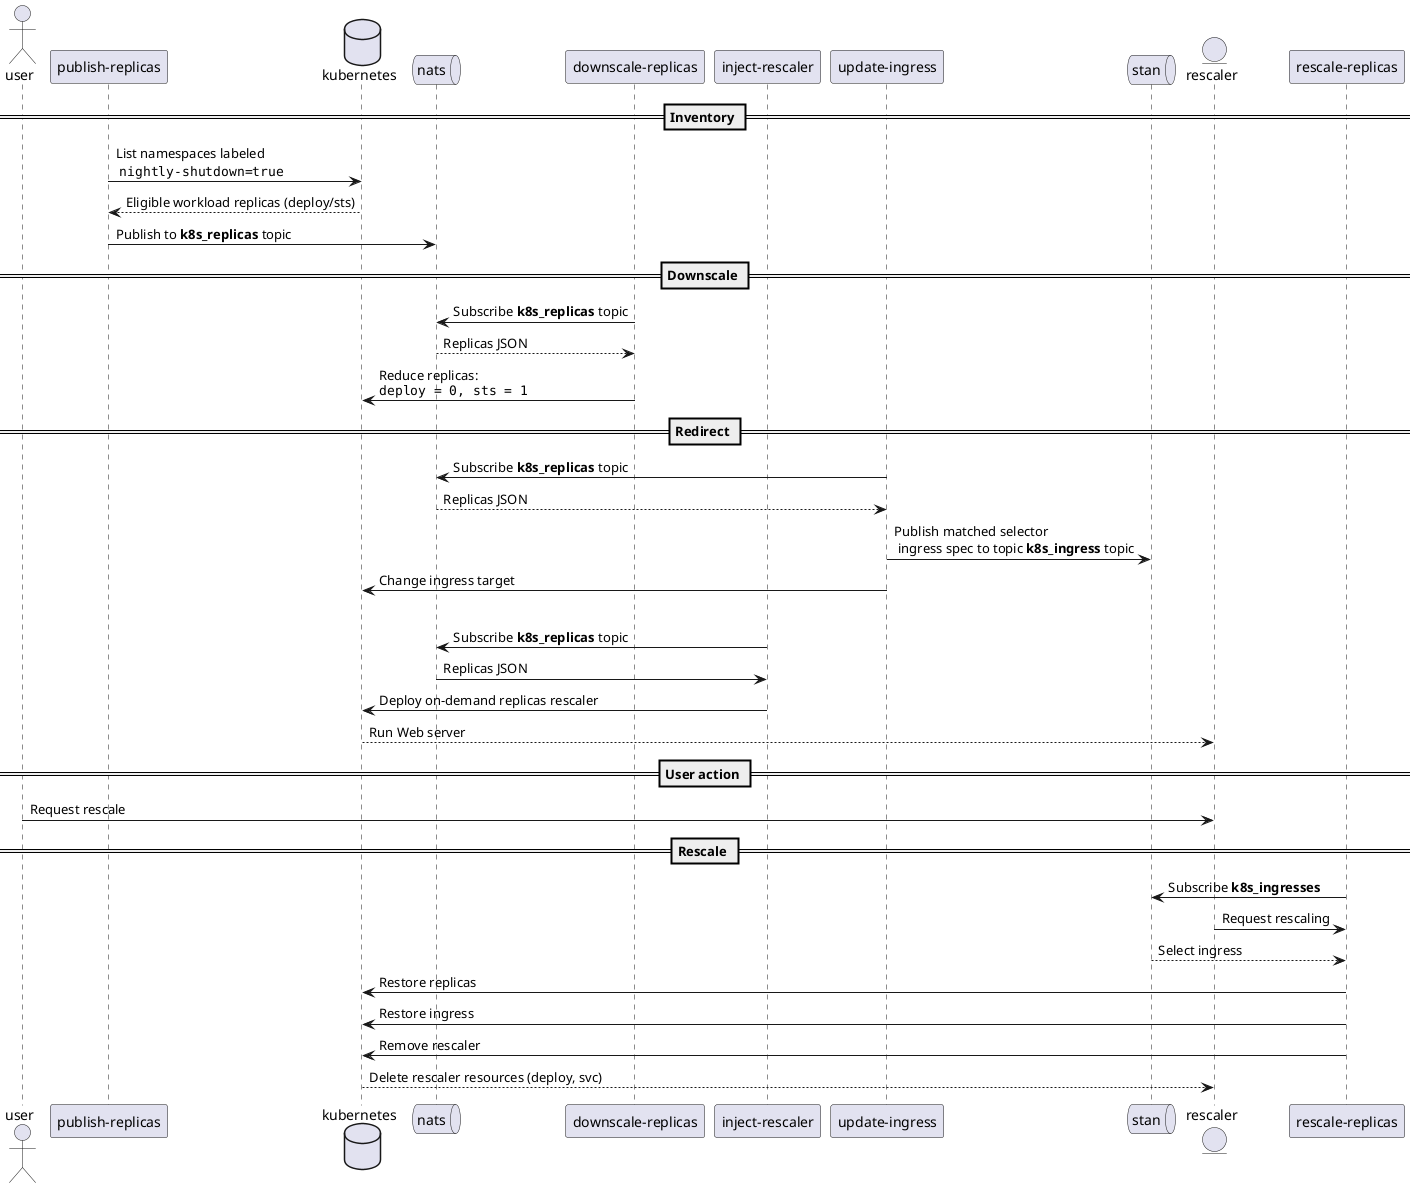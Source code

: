 @startuml

actor "user"
participant "publish-replicas"
database "kubernetes"
queue "nats"
participant "downscale-replicas"
participant "inject-rescaler"
participant "update-ingress"
queue "stan"
entity "rescaler"

== Inventory ==
"publish-replicas" -> "kubernetes" : List namespaces labeled \n ""nightly-shutdown=true""
"kubernetes" --> "publish-replicas" : Eligible workload replicas (deploy/sts)
"publish-replicas" -> "nats": Publish to **k8s_replicas** topic

== Downscale ==
"downscale-replicas" -> "nats": Subscribe **k8s_replicas** topic
"nats" --> "downscale-replicas": Replicas JSON
"downscale-replicas" -> "kubernetes": Reduce replicas: \n""deploy = 0, sts = 1""

== Redirect ==
"update-ingress" -> "nats": Subscribe **k8s_replicas** topic
"nats" --> "update-ingress": Replicas JSON
"update-ingress" -> "stan": Publish matched selector \n ingress spec to topic **k8s_ingress** topic
"update-ingress" -> "kubernetes": Change ingress target
|||
"inject-rescaler" -> "nats": Subscribe **k8s_replicas** topic
"nats" -> "inject-rescaler": Replicas JSON
"inject-rescaler" -> "kubernetes": Deploy on-demand replicas rescaler 
"kubernetes" --> "rescaler": Run Web server

== User action ==
"user" -> "rescaler": Request rescale

== Rescale ==
"rescale-replicas" -> "stan": Subscribe **k8s_ingresses**
"rescaler" -> "rescale-replicas": Request rescaling
"stan" --> "rescale-replicas": Select ingress
"rescale-replicas" -> "kubernetes": Restore replicas
"rescale-replicas" -> "kubernetes": Restore ingress
"rescale-replicas" -> "kubernetes": Remove rescaler
"kubernetes" --> "rescaler": Delete rescaler resources (deploy, svc)
@enduml
